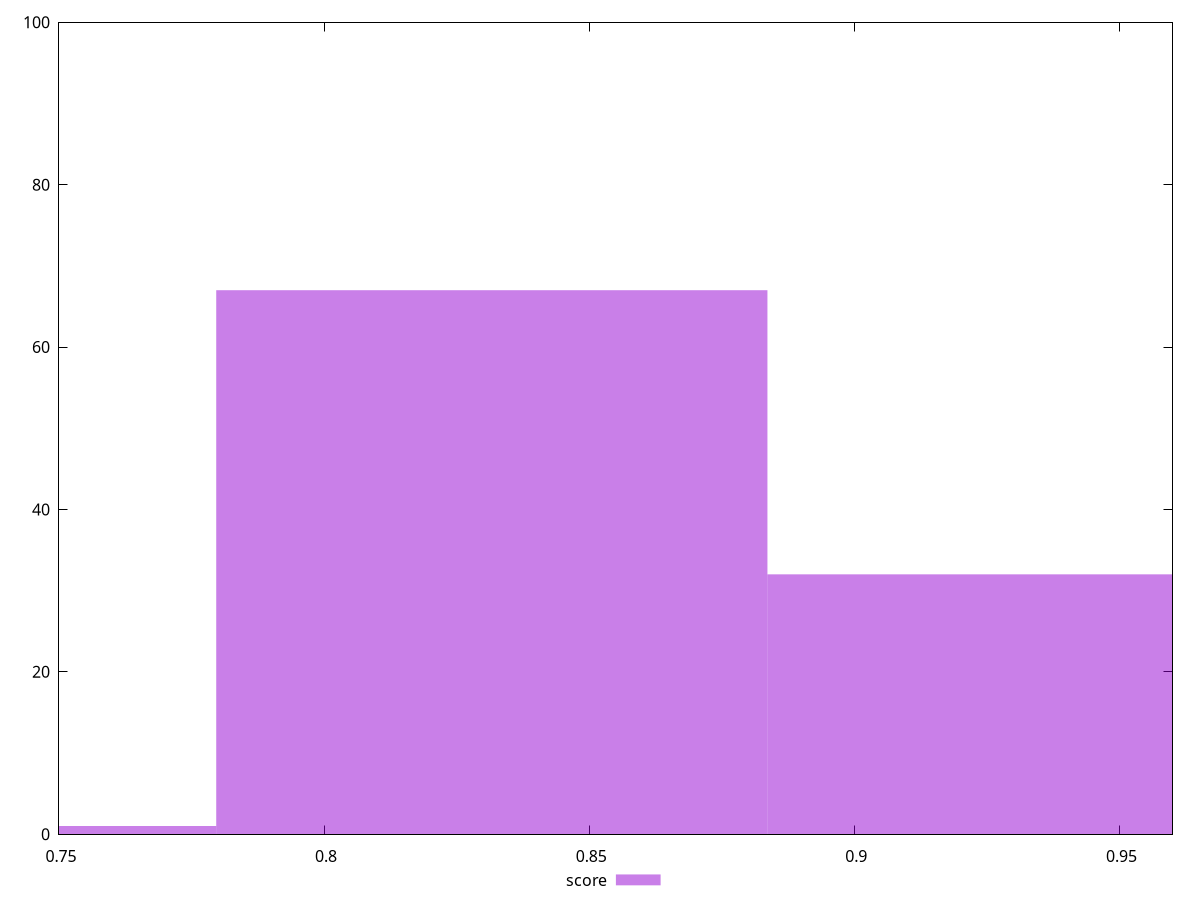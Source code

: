 reset

$score <<EOF
0.7276757499782416 1
0.9355831071148821 32
0.8316294285465619 67
EOF

set key outside below
set boxwidth 0.10395367856832023
set xrange [0.75:0.96]
set yrange [0:100]
set trange [0:100]
set style fill transparent solid 0.5 noborder
set terminal svg size 640, 490 enhanced background rgb 'white'
set output "report_00017_2021-02-10T15-08-03.406Z/interactive/samples/pages+cached+noadtech+nomedia+nocss/score/histogram.svg"

plot $score title "score" with boxes

reset
